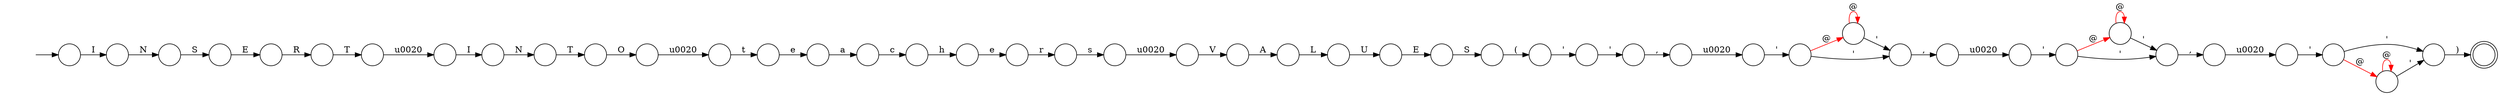 digraph Automaton {
  rankdir = LR;
  0 [shape=circle,label=""];
  0 -> 46 [label="@",color=red]
  0 -> 12 [label="'"]
  1 [shape=circle,label=""];
  1 -> 32 [label="N"]
  2 [shape=circle,label=""];
  2 -> 35 [label="N"]
  3 [shape=circle,label=""];
  3 -> 44 [label="@",color=red]
  3 -> 37 [label="'"]
  4 [shape=circle,label=""];
  initial [shape=plaintext,label=""];
  initial -> 4
  4 -> 1 [label="I"]
  5 [shape=circle,label=""];
  5 -> 21 [label="e"]
  6 [shape=circle,label=""];
  6 -> 25 [label="O"]
  7 [shape=circle,label=""];
  7 -> 0 [label="'"]
  8 [shape=circle,label=""];
  8 -> 29 [label="'"]
  9 [shape=circle,label=""];
  9 -> 7 [label="\u0020"]
  10 [shape=circle,label=""];
  10 -> 40 [label=")"]
  11 [shape=circle,label=""];
  11 -> 43 [label="@",color=red]
  11 -> 10 [label="'"]
  12 [shape=circle,label=""];
  12 -> 14 [label=","]
  13 [shape=circle,label=""];
  13 -> 28 [label="e"]
  14 [shape=circle,label=""];
  14 -> 24 [label="\u0020"]
  15 [shape=circle,label=""];
  15 -> 17 [label="T"]
  16 [shape=circle,label=""];
  16 -> 38 [label="E"]
  17 [shape=circle,label=""];
  17 -> 26 [label="\u0020"]
  18 [shape=circle,label=""];
  18 -> 41 [label="A"]
  19 [shape=circle,label=""];
  19 -> 18 [label="V"]
  20 [shape=circle,label=""];
  20 -> 16 [label="U"]
  21 [shape=circle,label=""];
  21 -> 22 [label="a"]
  22 [shape=circle,label=""];
  22 -> 42 [label="c"]
  23 [shape=circle,label=""];
  23 -> 19 [label="\u0020"]
  24 [shape=circle,label=""];
  24 -> 3 [label="'"]
  25 [shape=circle,label=""];
  25 -> 39 [label="\u0020"]
  26 [shape=circle,label=""];
  26 -> 2 [label="I"]
  27 [shape=circle,label=""];
  27 -> 30 [label="\u0020"]
  28 [shape=circle,label=""];
  28 -> 36 [label="r"]
  29 [shape=circle,label=""];
  29 -> 31 [label="'"]
  30 [shape=circle,label=""];
  30 -> 11 [label="'"]
  31 [shape=circle,label=""];
  31 -> 9 [label=","]
  32 [shape=circle,label=""];
  32 -> 45 [label="S"]
  33 [shape=circle,label=""];
  33 -> 8 [label="("]
  34 [shape=circle,label=""];
  34 -> 15 [label="R"]
  35 [shape=circle,label=""];
  35 -> 6 [label="T"]
  36 [shape=circle,label=""];
  36 -> 23 [label="s"]
  37 [shape=circle,label=""];
  37 -> 27 [label=","]
  38 [shape=circle,label=""];
  38 -> 33 [label="S"]
  39 [shape=circle,label=""];
  39 -> 5 [label="t"]
  40 [shape=doublecircle,label=""];
  41 [shape=circle,label=""];
  41 -> 20 [label="L"]
  42 [shape=circle,label=""];
  42 -> 13 [label="h"]
  43 [shape=circle,label=""];
  43 -> 43 [label="@",color=red]
  43 -> 10 [label="'"]
  44 [shape=circle,label=""];
  44 -> 44 [label="@",color=red]
  44 -> 37 [label="'"]
  45 [shape=circle,label=""];
  45 -> 34 [label="E"]
  46 [shape=circle,label=""];
  46 -> 46 [label="@",color=red]
  46 -> 12 [label="'"]
}
